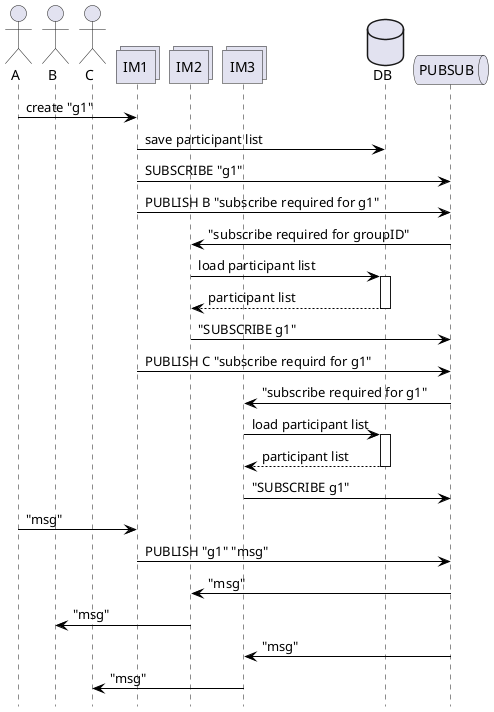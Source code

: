 @startuml callflow
skinparam class {
    BackgroundColor White
    ArrowColor Black
    BorderColor Black
    AttributeIconSize 0
}
'skinparam style strictuml
skinparam stereotypeCBackgroundColor White
skinparam stereotypeIBackgroundColor White
skinparam stereotypeEBackgroundColor White
skinparam stereotypeABackgroundColor White
skinparam linetype ortho

'title "Basic Flow 1-to-1 (PUBSUB))"
hide footbox

actor A
actor B
actor C

collections IM1
collections IM2
collections IM3

database DB 

queue PUBSUB

A -> IM1 : create "g1" 
IM1 -> DB : save participant list
IM1 -> PUBSUB : SUBSCRIBE "g1"
IM1 -> PUBSUB : PUBLISH B "subscribe required for g1" 
PUBSUB -> IM2 : "subscribe required for groupID"
IM2 -> DB ++: load participant list
return participant list
IM2 -> PUBSUB: "SUBSCRIBE g1"

IM1 -> PUBSUB : PUBLISH C "subscribe requird for g1" 
PUBSUB -> IM3 : "subscribe required for g1"
IM3 -> DB ++: load participant list
return participant list
IM3 -> PUBSUB: "SUBSCRIBE g1"

A -> IM1 : "msg"
IM1 -> PUBSUB : PUBLISH "g1" "msg"
PUBSUB -> IM2 : "msg"
IM2 -> B : "msg"

PUBSUB -> IM3 : "msg"
IM3 -> C : "msg"
@enduml


